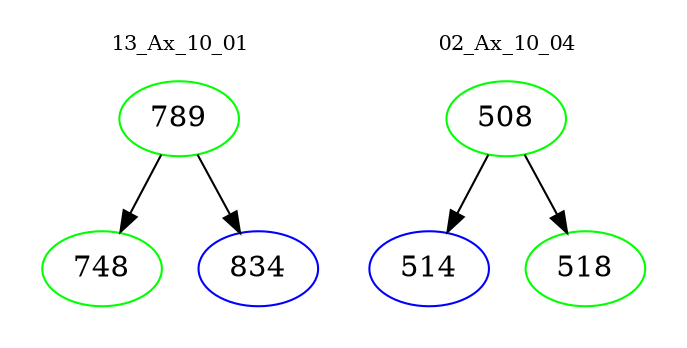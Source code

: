 digraph{
subgraph cluster_0 {
color = white
label = "13_Ax_10_01";
fontsize=10;
T0_789 [label="789", color="green"]
T0_789 -> T0_748 [color="black"]
T0_748 [label="748", color="green"]
T0_789 -> T0_834 [color="black"]
T0_834 [label="834", color="blue"]
}
subgraph cluster_1 {
color = white
label = "02_Ax_10_04";
fontsize=10;
T1_508 [label="508", color="green"]
T1_508 -> T1_514 [color="black"]
T1_514 [label="514", color="blue"]
T1_508 -> T1_518 [color="black"]
T1_518 [label="518", color="green"]
}
}
